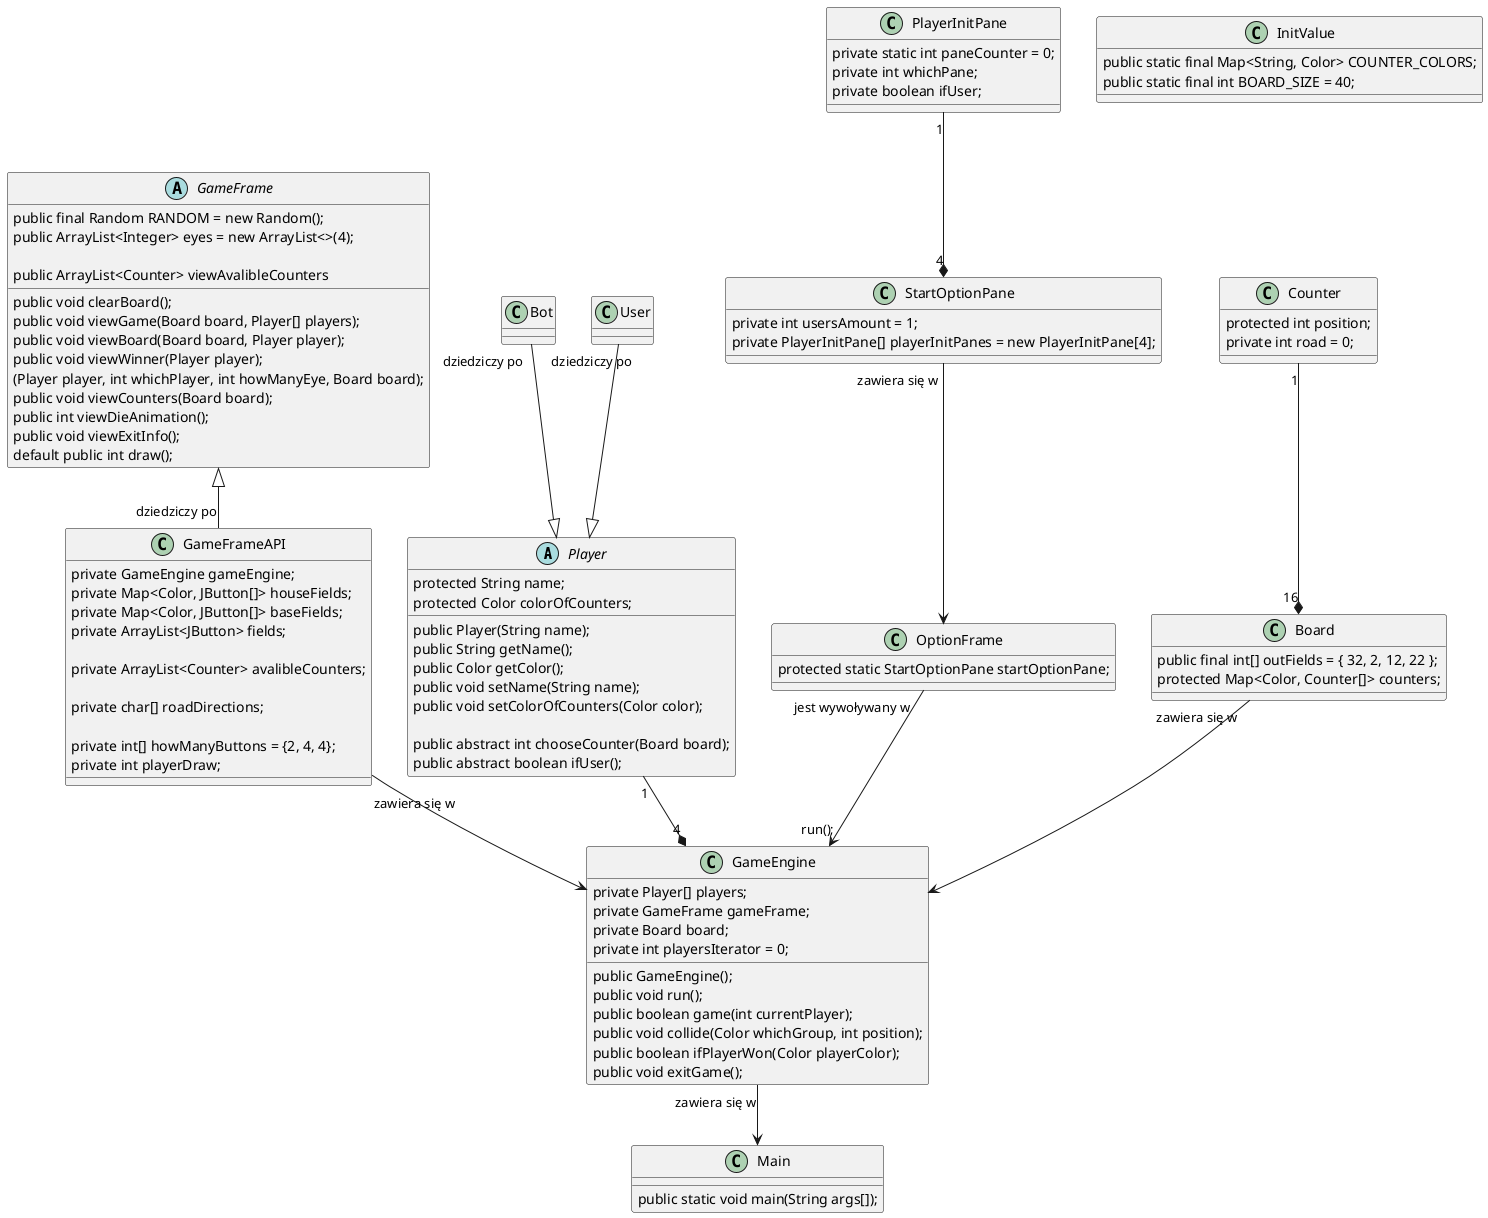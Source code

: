 @startuml "Chińczyk"

abstract Player{
    protected String name;
    protected Color colorOfCounters;
    
    public Player(String name);
    public String getName();
    public Color getColor();
    public void setName(String name);
    public void setColorOfCounters(Color color);

    public abstract int chooseCounter(Board board);
    public abstract boolean ifUser();
}

class Bot{

}

class User{

}

class GameEngine{
    private Player[] players;
    private GameFrame gameFrame;
    private Board board;
    private int playersIterator = 0;

    public GameEngine();
    public void run();
    public boolean game(int currentPlayer);
    public void collide(Color whichGroup, int position);
    public boolean ifPlayerWon(Color playerColor);
    public void exitGame();
}

abstract GameFrame{
    {field} public final Random RANDOM = new Random();
    {field} public ArrayList<Integer> eyes = new ArrayList<>(4);

    public void clearBoard();
    public void viewGame(Board board, Player[] players);
    public void viewBoard(Board board, Player player);
    public void viewWinner(Player player);
    public ArrayList<Counter> viewAvalibleCounters
    (Player player, int whichPlayer, int howManyEye, Board board);
    public void viewCounters(Board board);
    public int viewDieAnimation();
    public void viewExitInfo();
    default public int draw();
}

class GameFrameAPI{
    private GameEngine gameEngine;
    {field} private Map<Color, JButton[]> houseFields;
    {field} private Map<Color, JButton[]> baseFields;
    {field} private ArrayList<JButton> fields;
    
    private ArrayList<Counter> avalibleCounters;
    
    private char[] roadDirections;
    
    private int[] howManyButtons = {2, 4, 4};
    private int playerDraw;
}

class InitValue{
    {field} public static final Map<String, Color> COUNTER_COLORS;
    {field} public static final int BOARD_SIZE = 40;
}

class OptionFrame{
    {field} protected static StartOptionPane startOptionPane;
}

class StartOptionPane{
    private int usersAmount = 1;
    private PlayerInitPane[] playerInitPanes = new PlayerInitPane[4];
}

class PlayerInitPane{
    private static int paneCounter = 0;
    private int whichPane;
    private boolean ifUser;
}

class Main{
    public static void main(String args[]);
}

class Counter{
    protected int position;
    private int road = 0;
}

class Board{
    public final int[] outFields = { 32, 2, 12, 22 };
    {field} protected Map<Color, Counter[]> counters;
}

Bot "dziedziczy po" --|> Player
User "dziedziczy po" --|> Player

GameFrameAPI "dziedziczy po" -up-|> GameFrame

Player "1" --* "4" GameEngine

GameEngine "zawiera się w" --> Main
StartOptionPane "zawiera się w" --> OptionFrame
PlayerInitPane "1" --* "4" StartOptionPane
Counter "1" --* "16" Board
Board "zawiera się w" --> GameEngine
GameFrameAPI "zawiera się w" --> GameEngine
OptionFrame "jest wywoływany w" --> "run();" GameEngine

@enduml